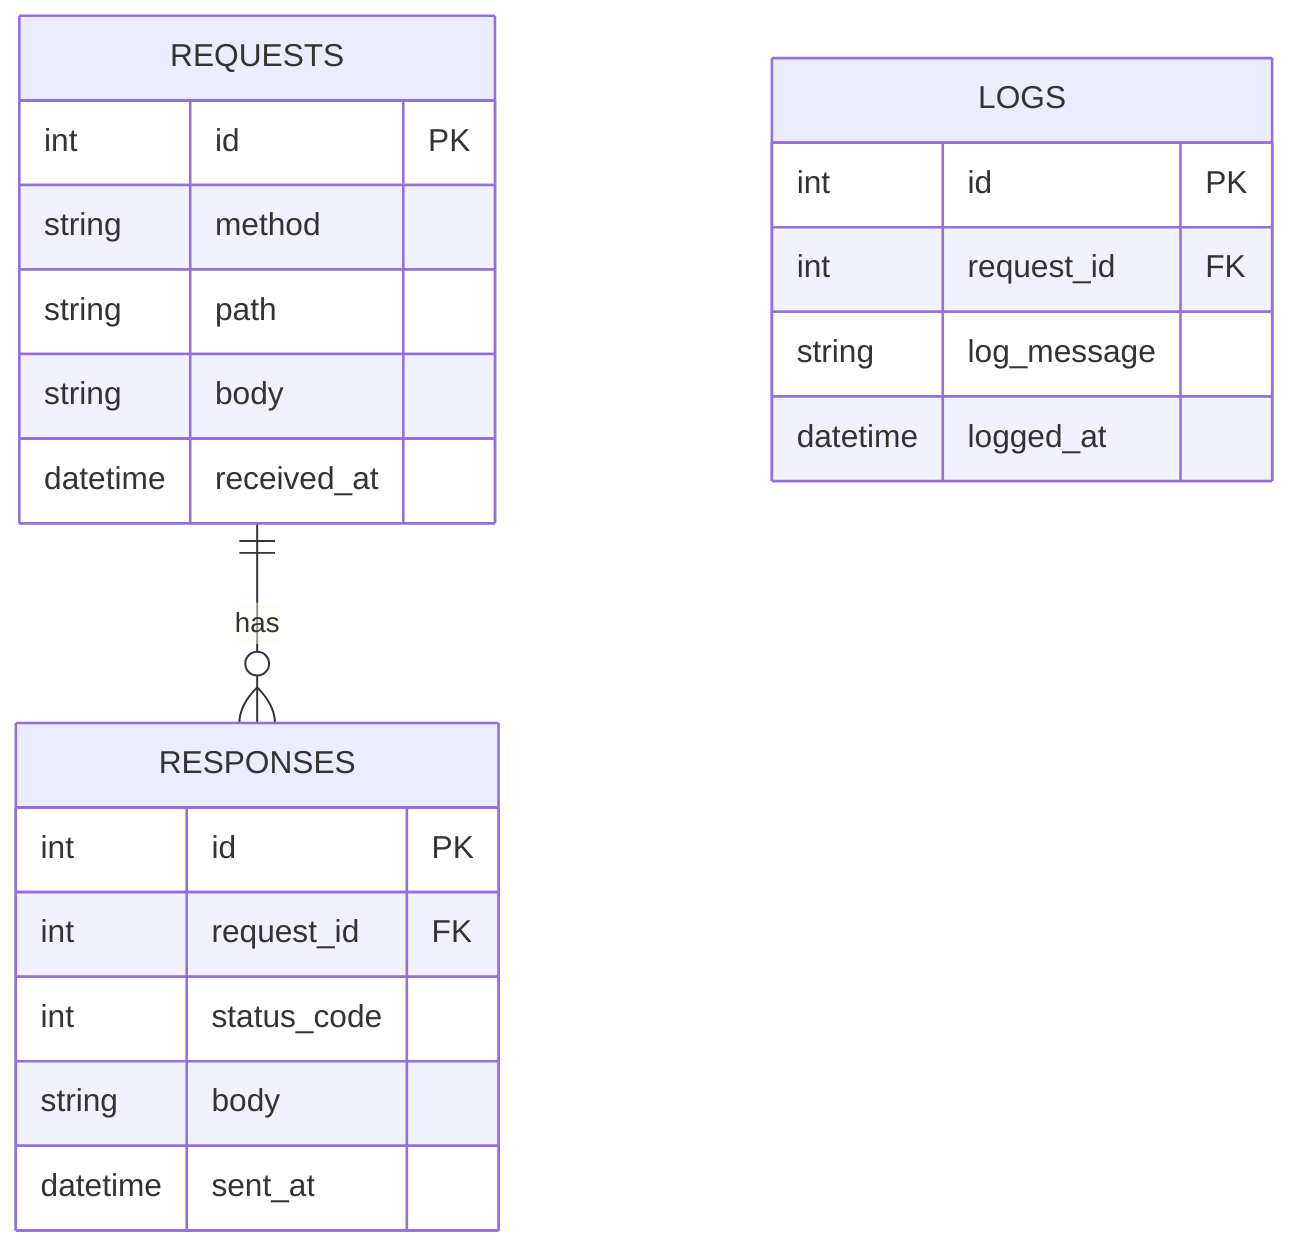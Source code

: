 erDiagram
    REQUESTS ||--o{ RESPONSES : "has"
    REQUESTS {
        int id PK
        string method
        string path
        string body
        datetime received_at
    }
    RESPONSES {
        int id PK
        int request_id FK
        int status_code
        string body
        datetime sent_at
    }
    LOGS {
        int id PK
        int request_id FK
        string log_message
        datetime logged_at
    }
